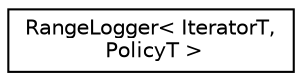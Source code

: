 digraph "Graphical Class Hierarchy"
{
 // LATEX_PDF_SIZE
  edge [fontname="Helvetica",fontsize="10",labelfontname="Helvetica",labelfontsize="10"];
  node [fontname="Helvetica",fontsize="10",shape=record];
  rankdir="LR";
  Node0 [label="RangeLogger\< IteratorT,\l PolicyT \>",height=0.2,width=0.4,color="black", fillcolor="white", style="filled",URL="$classgtl_1_1detail_1_1_range_logger.html",tooltip=" "];
}
